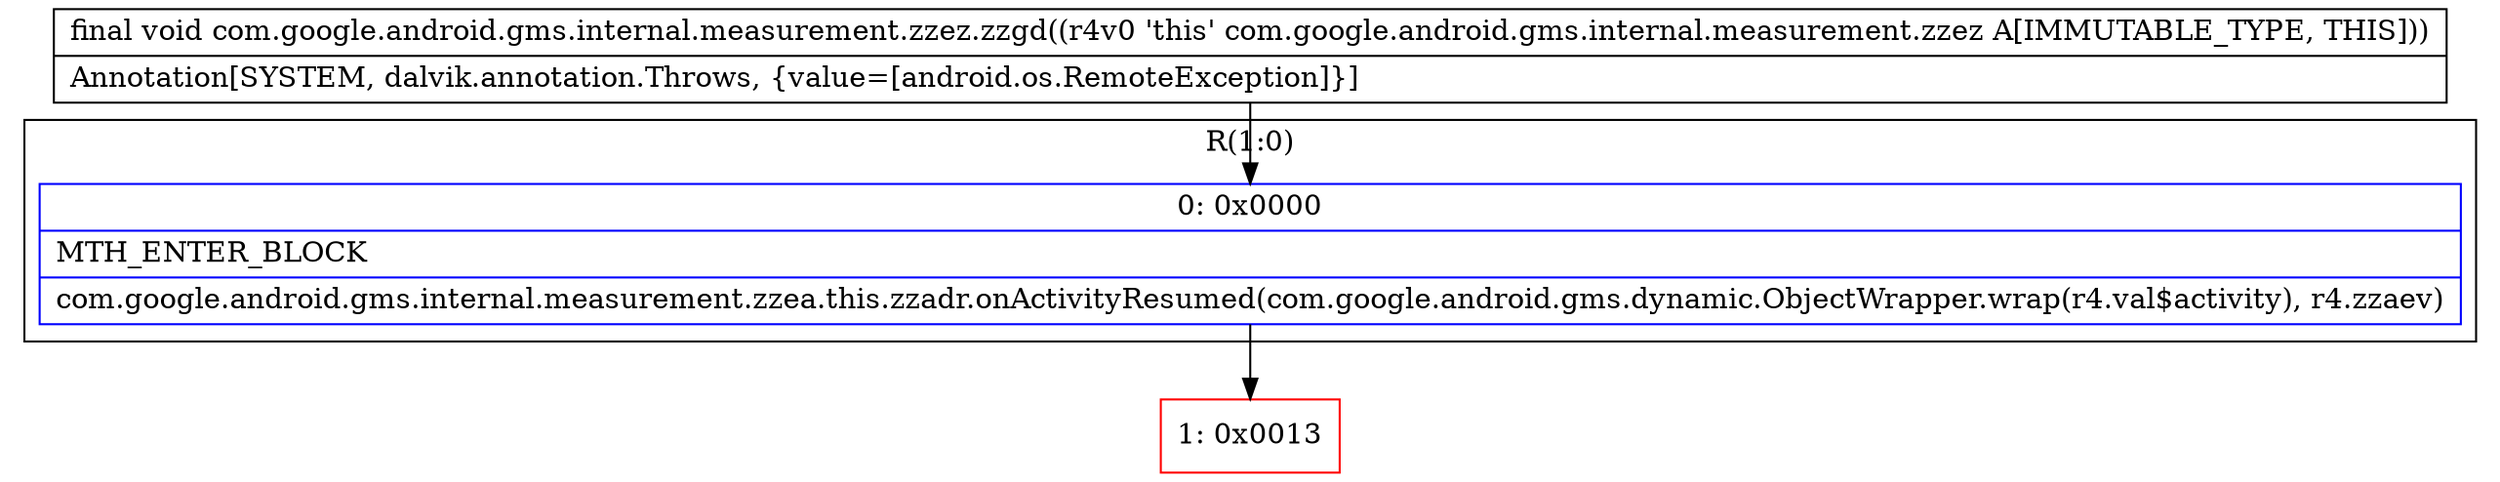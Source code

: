 digraph "CFG forcom.google.android.gms.internal.measurement.zzez.zzgd()V" {
subgraph cluster_Region_104862953 {
label = "R(1:0)";
node [shape=record,color=blue];
Node_0 [shape=record,label="{0\:\ 0x0000|MTH_ENTER_BLOCK\l|com.google.android.gms.internal.measurement.zzea.this.zzadr.onActivityResumed(com.google.android.gms.dynamic.ObjectWrapper.wrap(r4.val$activity), r4.zzaev)\l}"];
}
Node_1 [shape=record,color=red,label="{1\:\ 0x0013}"];
MethodNode[shape=record,label="{final void com.google.android.gms.internal.measurement.zzez.zzgd((r4v0 'this' com.google.android.gms.internal.measurement.zzez A[IMMUTABLE_TYPE, THIS]))  | Annotation[SYSTEM, dalvik.annotation.Throws, \{value=[android.os.RemoteException]\}]\l}"];
MethodNode -> Node_0;
Node_0 -> Node_1;
}

